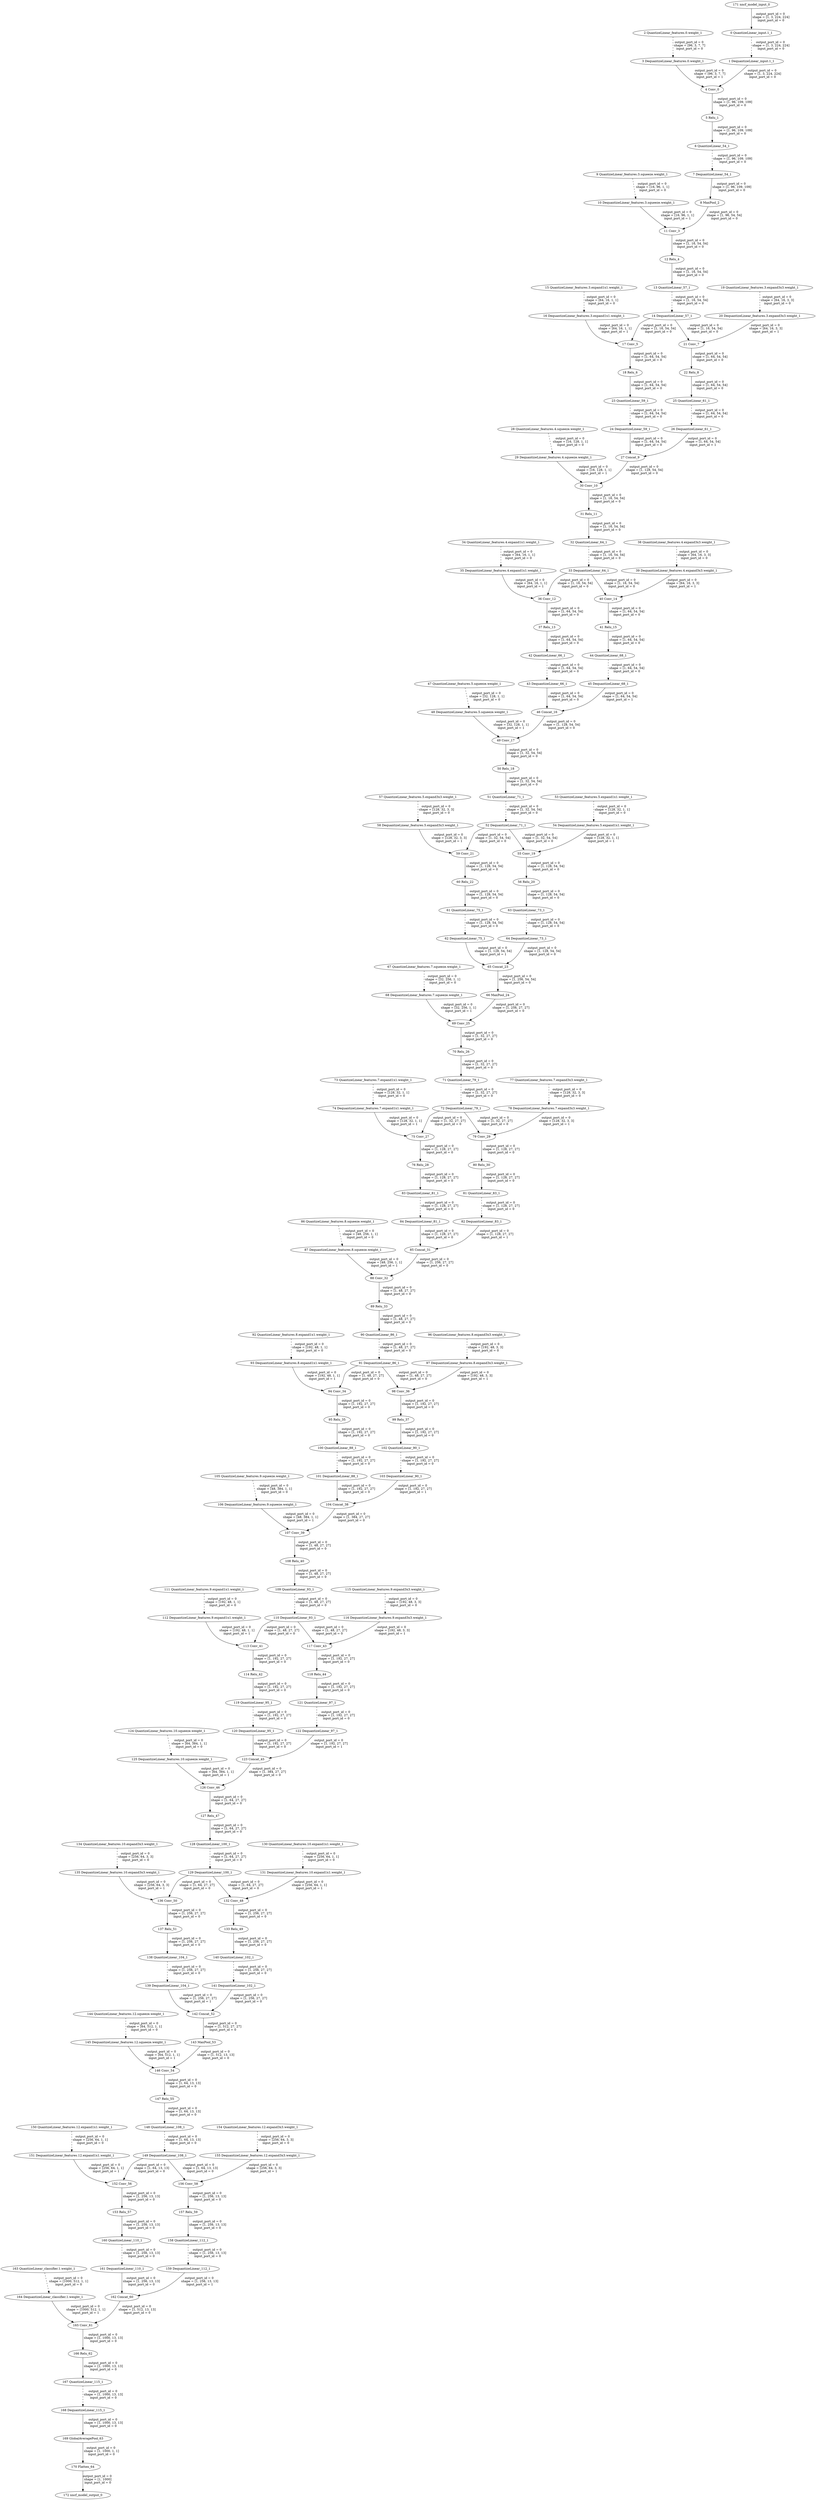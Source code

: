 strict digraph  {
"0 QuantizeLinear_input.1_1" [id=0, type=QuantizeLinear];
"1 DequantizeLinear_input.1_1" [id=1, type=DequantizeLinear];
"2 QuantizeLinear_features.0.weight_1" [id=2, type=QuantizeLinear];
"3 DequantizeLinear_features.0.weight_1" [id=3, type=DequantizeLinear];
"4 Conv_0" [id=4, type=Conv];
"5 Relu_1" [id=5, type=Relu];
"6 QuantizeLinear_54_1" [id=6, type=QuantizeLinear];
"7 DequantizeLinear_54_1" [id=7, type=DequantizeLinear];
"8 MaxPool_2" [id=8, type=MaxPool];
"9 QuantizeLinear_features.3.squeeze.weight_1" [id=9, type=QuantizeLinear];
"10 DequantizeLinear_features.3.squeeze.weight_1" [id=10, type=DequantizeLinear];
"11 Conv_3" [id=11, type=Conv];
"12 Relu_4" [id=12, type=Relu];
"13 QuantizeLinear_57_1" [id=13, type=QuantizeLinear];
"14 DequantizeLinear_57_1" [id=14, type=DequantizeLinear];
"15 QuantizeLinear_features.3.expand1x1.weight_1" [id=15, type=QuantizeLinear];
"16 DequantizeLinear_features.3.expand1x1.weight_1" [id=16, type=DequantizeLinear];
"17 Conv_5" [id=17, type=Conv];
"18 Relu_6" [id=18, type=Relu];
"19 QuantizeLinear_features.3.expand3x3.weight_1" [id=19, type=QuantizeLinear];
"20 DequantizeLinear_features.3.expand3x3.weight_1" [id=20, type=DequantizeLinear];
"21 Conv_7" [id=21, type=Conv];
"22 Relu_8" [id=22, type=Relu];
"23 QuantizeLinear_59_1" [id=23, type=QuantizeLinear];
"24 DequantizeLinear_59_1" [id=24, type=DequantizeLinear];
"25 QuantizeLinear_61_1" [id=25, type=QuantizeLinear];
"26 DequantizeLinear_61_1" [id=26, type=DequantizeLinear];
"27 Concat_9" [id=27, type=Concat];
"28 QuantizeLinear_features.4.squeeze.weight_1" [id=28, type=QuantizeLinear];
"29 DequantizeLinear_features.4.squeeze.weight_1" [id=29, type=DequantizeLinear];
"30 Conv_10" [id=30, type=Conv];
"31 Relu_11" [id=31, type=Relu];
"32 QuantizeLinear_64_1" [id=32, type=QuantizeLinear];
"33 DequantizeLinear_64_1" [id=33, type=DequantizeLinear];
"34 QuantizeLinear_features.4.expand1x1.weight_1" [id=34, type=QuantizeLinear];
"35 DequantizeLinear_features.4.expand1x1.weight_1" [id=35, type=DequantizeLinear];
"36 Conv_12" [id=36, type=Conv];
"37 Relu_13" [id=37, type=Relu];
"38 QuantizeLinear_features.4.expand3x3.weight_1" [id=38, type=QuantizeLinear];
"39 DequantizeLinear_features.4.expand3x3.weight_1" [id=39, type=DequantizeLinear];
"40 Conv_14" [id=40, type=Conv];
"41 Relu_15" [id=41, type=Relu];
"42 QuantizeLinear_66_1" [id=42, type=QuantizeLinear];
"43 DequantizeLinear_66_1" [id=43, type=DequantizeLinear];
"44 QuantizeLinear_68_1" [id=44, type=QuantizeLinear];
"45 DequantizeLinear_68_1" [id=45, type=DequantizeLinear];
"46 Concat_16" [id=46, type=Concat];
"47 QuantizeLinear_features.5.squeeze.weight_1" [id=47, type=QuantizeLinear];
"48 DequantizeLinear_features.5.squeeze.weight_1" [id=48, type=DequantizeLinear];
"49 Conv_17" [id=49, type=Conv];
"50 Relu_18" [id=50, type=Relu];
"51 QuantizeLinear_71_1" [id=51, type=QuantizeLinear];
"52 DequantizeLinear_71_1" [id=52, type=DequantizeLinear];
"53 QuantizeLinear_features.5.expand1x1.weight_1" [id=53, type=QuantizeLinear];
"54 DequantizeLinear_features.5.expand1x1.weight_1" [id=54, type=DequantizeLinear];
"55 Conv_19" [id=55, type=Conv];
"56 Relu_20" [id=56, type=Relu];
"57 QuantizeLinear_features.5.expand3x3.weight_1" [id=57, type=QuantizeLinear];
"58 DequantizeLinear_features.5.expand3x3.weight_1" [id=58, type=DequantizeLinear];
"59 Conv_21" [id=59, type=Conv];
"60 Relu_22" [id=60, type=Relu];
"61 QuantizeLinear_75_1" [id=61, type=QuantizeLinear];
"62 DequantizeLinear_75_1" [id=62, type=DequantizeLinear];
"63 QuantizeLinear_73_1" [id=63, type=QuantizeLinear];
"64 DequantizeLinear_73_1" [id=64, type=DequantizeLinear];
"65 Concat_23" [id=65, type=Concat];
"66 MaxPool_24" [id=66, type=MaxPool];
"67 QuantizeLinear_features.7.squeeze.weight_1" [id=67, type=QuantizeLinear];
"68 DequantizeLinear_features.7.squeeze.weight_1" [id=68, type=DequantizeLinear];
"69 Conv_25" [id=69, type=Conv];
"70 Relu_26" [id=70, type=Relu];
"71 QuantizeLinear_79_1" [id=71, type=QuantizeLinear];
"72 DequantizeLinear_79_1" [id=72, type=DequantizeLinear];
"73 QuantizeLinear_features.7.expand1x1.weight_1" [id=73, type=QuantizeLinear];
"74 DequantizeLinear_features.7.expand1x1.weight_1" [id=74, type=DequantizeLinear];
"75 Conv_27" [id=75, type=Conv];
"76 Relu_28" [id=76, type=Relu];
"77 QuantizeLinear_features.7.expand3x3.weight_1" [id=77, type=QuantizeLinear];
"78 DequantizeLinear_features.7.expand3x3.weight_1" [id=78, type=DequantizeLinear];
"79 Conv_29" [id=79, type=Conv];
"80 Relu_30" [id=80, type=Relu];
"81 QuantizeLinear_83_1" [id=81, type=QuantizeLinear];
"82 DequantizeLinear_83_1" [id=82, type=DequantizeLinear];
"83 QuantizeLinear_81_1" [id=83, type=QuantizeLinear];
"84 DequantizeLinear_81_1" [id=84, type=DequantizeLinear];
"85 Concat_31" [id=85, type=Concat];
"86 QuantizeLinear_features.8.squeeze.weight_1" [id=86, type=QuantizeLinear];
"87 DequantizeLinear_features.8.squeeze.weight_1" [id=87, type=DequantizeLinear];
"88 Conv_32" [id=88, type=Conv];
"89 Relu_33" [id=89, type=Relu];
"90 QuantizeLinear_86_1" [id=90, type=QuantizeLinear];
"91 DequantizeLinear_86_1" [id=91, type=DequantizeLinear];
"92 QuantizeLinear_features.8.expand1x1.weight_1" [id=92, type=QuantizeLinear];
"93 DequantizeLinear_features.8.expand1x1.weight_1" [id=93, type=DequantizeLinear];
"94 Conv_34" [id=94, type=Conv];
"95 Relu_35" [id=95, type=Relu];
"96 QuantizeLinear_features.8.expand3x3.weight_1" [id=96, type=QuantizeLinear];
"97 DequantizeLinear_features.8.expand3x3.weight_1" [id=97, type=DequantizeLinear];
"98 Conv_36" [id=98, type=Conv];
"99 Relu_37" [id=99, type=Relu];
"100 QuantizeLinear_88_1" [id=100, type=QuantizeLinear];
"101 DequantizeLinear_88_1" [id=101, type=DequantizeLinear];
"102 QuantizeLinear_90_1" [id=102, type=QuantizeLinear];
"103 DequantizeLinear_90_1" [id=103, type=DequantizeLinear];
"104 Concat_38" [id=104, type=Concat];
"105 QuantizeLinear_features.9.squeeze.weight_1" [id=105, type=QuantizeLinear];
"106 DequantizeLinear_features.9.squeeze.weight_1" [id=106, type=DequantizeLinear];
"107 Conv_39" [id=107, type=Conv];
"108 Relu_40" [id=108, type=Relu];
"109 QuantizeLinear_93_1" [id=109, type=QuantizeLinear];
"110 DequantizeLinear_93_1" [id=110, type=DequantizeLinear];
"111 QuantizeLinear_features.9.expand1x1.weight_1" [id=111, type=QuantizeLinear];
"112 DequantizeLinear_features.9.expand1x1.weight_1" [id=112, type=DequantizeLinear];
"113 Conv_41" [id=113, type=Conv];
"114 Relu_42" [id=114, type=Relu];
"115 QuantizeLinear_features.9.expand3x3.weight_1" [id=115, type=QuantizeLinear];
"116 DequantizeLinear_features.9.expand3x3.weight_1" [id=116, type=DequantizeLinear];
"117 Conv_43" [id=117, type=Conv];
"118 Relu_44" [id=118, type=Relu];
"119 QuantizeLinear_95_1" [id=119, type=QuantizeLinear];
"120 DequantizeLinear_95_1" [id=120, type=DequantizeLinear];
"121 QuantizeLinear_97_1" [id=121, type=QuantizeLinear];
"122 DequantizeLinear_97_1" [id=122, type=DequantizeLinear];
"123 Concat_45" [id=123, type=Concat];
"124 QuantizeLinear_features.10.squeeze.weight_1" [id=124, type=QuantizeLinear];
"125 DequantizeLinear_features.10.squeeze.weight_1" [id=125, type=DequantizeLinear];
"126 Conv_46" [id=126, type=Conv];
"127 Relu_47" [id=127, type=Relu];
"128 QuantizeLinear_100_1" [id=128, type=QuantizeLinear];
"129 DequantizeLinear_100_1" [id=129, type=DequantizeLinear];
"130 QuantizeLinear_features.10.expand1x1.weight_1" [id=130, type=QuantizeLinear];
"131 DequantizeLinear_features.10.expand1x1.weight_1" [id=131, type=DequantizeLinear];
"132 Conv_48" [id=132, type=Conv];
"133 Relu_49" [id=133, type=Relu];
"134 QuantizeLinear_features.10.expand3x3.weight_1" [id=134, type=QuantizeLinear];
"135 DequantizeLinear_features.10.expand3x3.weight_1" [id=135, type=DequantizeLinear];
"136 Conv_50" [id=136, type=Conv];
"137 Relu_51" [id=137, type=Relu];
"138 QuantizeLinear_104_1" [id=138, type=QuantizeLinear];
"139 DequantizeLinear_104_1" [id=139, type=DequantizeLinear];
"140 QuantizeLinear_102_1" [id=140, type=QuantizeLinear];
"141 DequantizeLinear_102_1" [id=141, type=DequantizeLinear];
"142 Concat_52" [id=142, type=Concat];
"143 MaxPool_53" [id=143, type=MaxPool];
"144 QuantizeLinear_features.12.squeeze.weight_1" [id=144, type=QuantizeLinear];
"145 DequantizeLinear_features.12.squeeze.weight_1" [id=145, type=DequantizeLinear];
"146 Conv_54" [id=146, type=Conv];
"147 Relu_55" [id=147, type=Relu];
"148 QuantizeLinear_108_1" [id=148, type=QuantizeLinear];
"149 DequantizeLinear_108_1" [id=149, type=DequantizeLinear];
"150 QuantizeLinear_features.12.expand1x1.weight_1" [id=150, type=QuantizeLinear];
"151 DequantizeLinear_features.12.expand1x1.weight_1" [id=151, type=DequantizeLinear];
"152 Conv_56" [id=152, type=Conv];
"153 Relu_57" [id=153, type=Relu];
"154 QuantizeLinear_features.12.expand3x3.weight_1" [id=154, type=QuantizeLinear];
"155 DequantizeLinear_features.12.expand3x3.weight_1" [id=155, type=DequantizeLinear];
"156 Conv_58" [id=156, type=Conv];
"157 Relu_59" [id=157, type=Relu];
"158 QuantizeLinear_112_1" [id=158, type=QuantizeLinear];
"159 DequantizeLinear_112_1" [id=159, type=DequantizeLinear];
"160 QuantizeLinear_110_1" [id=160, type=QuantizeLinear];
"161 DequantizeLinear_110_1" [id=161, type=DequantizeLinear];
"162 Concat_60" [id=162, type=Concat];
"163 QuantizeLinear_classifier.1.weight_1" [id=163, type=QuantizeLinear];
"164 DequantizeLinear_classifier.1.weight_1" [id=164, type=DequantizeLinear];
"165 Conv_61" [id=165, type=Conv];
"166 Relu_62" [id=166, type=Relu];
"167 QuantizeLinear_115_1" [id=167, type=QuantizeLinear];
"168 DequantizeLinear_115_1" [id=168, type=DequantizeLinear];
"169 GlobalAveragePool_63" [id=169, type=GlobalAveragePool];
"170 Flatten_64" [id=170, type=Flatten];
"171 nncf_model_input_0" [id=171, type=nncf_model_input];
"172 nncf_model_output_0" [id=172, type=nncf_model_output];
"0 QuantizeLinear_input.1_1" -> "1 DequantizeLinear_input.1_1"  [label="output_port_id = 0 \n shape = [1, 3, 224, 224] \n input_port_id = 0 \n ", style=dashed];
"1 DequantizeLinear_input.1_1" -> "4 Conv_0"  [label="output_port_id = 0 \n shape = [1, 3, 224, 224] \n input_port_id = 0 \n ", style=solid];
"2 QuantizeLinear_features.0.weight_1" -> "3 DequantizeLinear_features.0.weight_1"  [label="output_port_id = 0 \n shape = [96, 3, 7, 7] \n input_port_id = 0 \n ", style=dashed];
"3 DequantizeLinear_features.0.weight_1" -> "4 Conv_0"  [label="output_port_id = 0 \n shape = [96, 3, 7, 7] \n input_port_id = 1 \n ", style=solid];
"4 Conv_0" -> "5 Relu_1"  [label="output_port_id = 0 \n shape = [1, 96, 109, 109] \n input_port_id = 0 \n ", style=solid];
"5 Relu_1" -> "6 QuantizeLinear_54_1"  [label="output_port_id = 0 \n shape = [1, 96, 109, 109] \n input_port_id = 0 \n ", style=solid];
"6 QuantizeLinear_54_1" -> "7 DequantizeLinear_54_1"  [label="output_port_id = 0 \n shape = [1, 96, 109, 109] \n input_port_id = 0 \n ", style=dashed];
"7 DequantizeLinear_54_1" -> "8 MaxPool_2"  [label="output_port_id = 0 \n shape = [1, 96, 109, 109] \n input_port_id = 0 \n ", style=solid];
"8 MaxPool_2" -> "11 Conv_3"  [label="output_port_id = 0 \n shape = [1, 96, 54, 54] \n input_port_id = 0 \n ", style=solid];
"9 QuantizeLinear_features.3.squeeze.weight_1" -> "10 DequantizeLinear_features.3.squeeze.weight_1"  [label="output_port_id = 0 \n shape = [16, 96, 1, 1] \n input_port_id = 0 \n ", style=dashed];
"10 DequantizeLinear_features.3.squeeze.weight_1" -> "11 Conv_3"  [label="output_port_id = 0 \n shape = [16, 96, 1, 1] \n input_port_id = 1 \n ", style=solid];
"11 Conv_3" -> "12 Relu_4"  [label="output_port_id = 0 \n shape = [1, 16, 54, 54] \n input_port_id = 0 \n ", style=solid];
"12 Relu_4" -> "13 QuantizeLinear_57_1"  [label="output_port_id = 0 \n shape = [1, 16, 54, 54] \n input_port_id = 0 \n ", style=solid];
"13 QuantizeLinear_57_1" -> "14 DequantizeLinear_57_1"  [label="output_port_id = 0 \n shape = [1, 16, 54, 54] \n input_port_id = 0 \n ", style=dashed];
"14 DequantizeLinear_57_1" -> "17 Conv_5"  [label="output_port_id = 0 \n shape = [1, 16, 54, 54] \n input_port_id = 0 \n ", style=solid];
"14 DequantizeLinear_57_1" -> "21 Conv_7"  [label="output_port_id = 0 \n shape = [1, 16, 54, 54] \n input_port_id = 0 \n ", style=solid];
"15 QuantizeLinear_features.3.expand1x1.weight_1" -> "16 DequantizeLinear_features.3.expand1x1.weight_1"  [label="output_port_id = 0 \n shape = [64, 16, 1, 1] \n input_port_id = 0 \n ", style=dashed];
"16 DequantizeLinear_features.3.expand1x1.weight_1" -> "17 Conv_5"  [label="output_port_id = 0 \n shape = [64, 16, 1, 1] \n input_port_id = 1 \n ", style=solid];
"17 Conv_5" -> "18 Relu_6"  [label="output_port_id = 0 \n shape = [1, 64, 54, 54] \n input_port_id = 0 \n ", style=solid];
"18 Relu_6" -> "23 QuantizeLinear_59_1"  [label="output_port_id = 0 \n shape = [1, 64, 54, 54] \n input_port_id = 0 \n ", style=solid];
"19 QuantizeLinear_features.3.expand3x3.weight_1" -> "20 DequantizeLinear_features.3.expand3x3.weight_1"  [label="output_port_id = 0 \n shape = [64, 16, 3, 3] \n input_port_id = 0 \n ", style=dashed];
"20 DequantizeLinear_features.3.expand3x3.weight_1" -> "21 Conv_7"  [label="output_port_id = 0 \n shape = [64, 16, 3, 3] \n input_port_id = 1 \n ", style=solid];
"21 Conv_7" -> "22 Relu_8"  [label="output_port_id = 0 \n shape = [1, 64, 54, 54] \n input_port_id = 0 \n ", style=solid];
"22 Relu_8" -> "25 QuantizeLinear_61_1"  [label="output_port_id = 0 \n shape = [1, 64, 54, 54] \n input_port_id = 0 \n ", style=solid];
"23 QuantizeLinear_59_1" -> "24 DequantizeLinear_59_1"  [label="output_port_id = 0 \n shape = [1, 64, 54, 54] \n input_port_id = 0 \n ", style=dashed];
"24 DequantizeLinear_59_1" -> "27 Concat_9"  [label="output_port_id = 0 \n shape = [1, 64, 54, 54] \n input_port_id = 0 \n ", style=solid];
"25 QuantizeLinear_61_1" -> "26 DequantizeLinear_61_1"  [label="output_port_id = 0 \n shape = [1, 64, 54, 54] \n input_port_id = 0 \n ", style=dashed];
"26 DequantizeLinear_61_1" -> "27 Concat_9"  [label="output_port_id = 0 \n shape = [1, 64, 54, 54] \n input_port_id = 1 \n ", style=solid];
"27 Concat_9" -> "30 Conv_10"  [label="output_port_id = 0 \n shape = [1, 128, 54, 54] \n input_port_id = 0 \n ", style=solid];
"28 QuantizeLinear_features.4.squeeze.weight_1" -> "29 DequantizeLinear_features.4.squeeze.weight_1"  [label="output_port_id = 0 \n shape = [16, 128, 1, 1] \n input_port_id = 0 \n ", style=dashed];
"29 DequantizeLinear_features.4.squeeze.weight_1" -> "30 Conv_10"  [label="output_port_id = 0 \n shape = [16, 128, 1, 1] \n input_port_id = 1 \n ", style=solid];
"30 Conv_10" -> "31 Relu_11"  [label="output_port_id = 0 \n shape = [1, 16, 54, 54] \n input_port_id = 0 \n ", style=solid];
"31 Relu_11" -> "32 QuantizeLinear_64_1"  [label="output_port_id = 0 \n shape = [1, 16, 54, 54] \n input_port_id = 0 \n ", style=solid];
"32 QuantizeLinear_64_1" -> "33 DequantizeLinear_64_1"  [label="output_port_id = 0 \n shape = [1, 16, 54, 54] \n input_port_id = 0 \n ", style=dashed];
"33 DequantizeLinear_64_1" -> "36 Conv_12"  [label="output_port_id = 0 \n shape = [1, 16, 54, 54] \n input_port_id = 0 \n ", style=solid];
"33 DequantizeLinear_64_1" -> "40 Conv_14"  [label="output_port_id = 0 \n shape = [1, 16, 54, 54] \n input_port_id = 0 \n ", style=solid];
"34 QuantizeLinear_features.4.expand1x1.weight_1" -> "35 DequantizeLinear_features.4.expand1x1.weight_1"  [label="output_port_id = 0 \n shape = [64, 16, 1, 1] \n input_port_id = 0 \n ", style=dashed];
"35 DequantizeLinear_features.4.expand1x1.weight_1" -> "36 Conv_12"  [label="output_port_id = 0 \n shape = [64, 16, 1, 1] \n input_port_id = 1 \n ", style=solid];
"36 Conv_12" -> "37 Relu_13"  [label="output_port_id = 0 \n shape = [1, 64, 54, 54] \n input_port_id = 0 \n ", style=solid];
"37 Relu_13" -> "42 QuantizeLinear_66_1"  [label="output_port_id = 0 \n shape = [1, 64, 54, 54] \n input_port_id = 0 \n ", style=solid];
"38 QuantizeLinear_features.4.expand3x3.weight_1" -> "39 DequantizeLinear_features.4.expand3x3.weight_1"  [label="output_port_id = 0 \n shape = [64, 16, 3, 3] \n input_port_id = 0 \n ", style=dashed];
"39 DequantizeLinear_features.4.expand3x3.weight_1" -> "40 Conv_14"  [label="output_port_id = 0 \n shape = [64, 16, 3, 3] \n input_port_id = 1 \n ", style=solid];
"40 Conv_14" -> "41 Relu_15"  [label="output_port_id = 0 \n shape = [1, 64, 54, 54] \n input_port_id = 0 \n ", style=solid];
"41 Relu_15" -> "44 QuantizeLinear_68_1"  [label="output_port_id = 0 \n shape = [1, 64, 54, 54] \n input_port_id = 0 \n ", style=solid];
"42 QuantizeLinear_66_1" -> "43 DequantizeLinear_66_1"  [label="output_port_id = 0 \n shape = [1, 64, 54, 54] \n input_port_id = 0 \n ", style=dashed];
"43 DequantizeLinear_66_1" -> "46 Concat_16"  [label="output_port_id = 0 \n shape = [1, 64, 54, 54] \n input_port_id = 0 \n ", style=solid];
"44 QuantizeLinear_68_1" -> "45 DequantizeLinear_68_1"  [label="output_port_id = 0 \n shape = [1, 64, 54, 54] \n input_port_id = 0 \n ", style=dashed];
"45 DequantizeLinear_68_1" -> "46 Concat_16"  [label="output_port_id = 0 \n shape = [1, 64, 54, 54] \n input_port_id = 1 \n ", style=solid];
"46 Concat_16" -> "49 Conv_17"  [label="output_port_id = 0 \n shape = [1, 128, 54, 54] \n input_port_id = 0 \n ", style=solid];
"47 QuantizeLinear_features.5.squeeze.weight_1" -> "48 DequantizeLinear_features.5.squeeze.weight_1"  [label="output_port_id = 0 \n shape = [32, 128, 1, 1] \n input_port_id = 0 \n ", style=dashed];
"48 DequantizeLinear_features.5.squeeze.weight_1" -> "49 Conv_17"  [label="output_port_id = 0 \n shape = [32, 128, 1, 1] \n input_port_id = 1 \n ", style=solid];
"49 Conv_17" -> "50 Relu_18"  [label="output_port_id = 0 \n shape = [1, 32, 54, 54] \n input_port_id = 0 \n ", style=solid];
"50 Relu_18" -> "51 QuantizeLinear_71_1"  [label="output_port_id = 0 \n shape = [1, 32, 54, 54] \n input_port_id = 0 \n ", style=solid];
"51 QuantizeLinear_71_1" -> "52 DequantizeLinear_71_1"  [label="output_port_id = 0 \n shape = [1, 32, 54, 54] \n input_port_id = 0 \n ", style=dashed];
"52 DequantizeLinear_71_1" -> "55 Conv_19"  [label="output_port_id = 0 \n shape = [1, 32, 54, 54] \n input_port_id = 0 \n ", style=solid];
"52 DequantizeLinear_71_1" -> "59 Conv_21"  [label="output_port_id = 0 \n shape = [1, 32, 54, 54] \n input_port_id = 0 \n ", style=solid];
"53 QuantizeLinear_features.5.expand1x1.weight_1" -> "54 DequantizeLinear_features.5.expand1x1.weight_1"  [label="output_port_id = 0 \n shape = [128, 32, 1, 1] \n input_port_id = 0 \n ", style=dashed];
"54 DequantizeLinear_features.5.expand1x1.weight_1" -> "55 Conv_19"  [label="output_port_id = 0 \n shape = [128, 32, 1, 1] \n input_port_id = 1 \n ", style=solid];
"55 Conv_19" -> "56 Relu_20"  [label="output_port_id = 0 \n shape = [1, 128, 54, 54] \n input_port_id = 0 \n ", style=solid];
"56 Relu_20" -> "63 QuantizeLinear_73_1"  [label="output_port_id = 0 \n shape = [1, 128, 54, 54] \n input_port_id = 0 \n ", style=solid];
"57 QuantizeLinear_features.5.expand3x3.weight_1" -> "58 DequantizeLinear_features.5.expand3x3.weight_1"  [label="output_port_id = 0 \n shape = [128, 32, 3, 3] \n input_port_id = 0 \n ", style=dashed];
"58 DequantizeLinear_features.5.expand3x3.weight_1" -> "59 Conv_21"  [label="output_port_id = 0 \n shape = [128, 32, 3, 3] \n input_port_id = 1 \n ", style=solid];
"59 Conv_21" -> "60 Relu_22"  [label="output_port_id = 0 \n shape = [1, 128, 54, 54] \n input_port_id = 0 \n ", style=solid];
"60 Relu_22" -> "61 QuantizeLinear_75_1"  [label="output_port_id = 0 \n shape = [1, 128, 54, 54] \n input_port_id = 0 \n ", style=solid];
"61 QuantizeLinear_75_1" -> "62 DequantizeLinear_75_1"  [label="output_port_id = 0 \n shape = [1, 128, 54, 54] \n input_port_id = 0 \n ", style=dashed];
"62 DequantizeLinear_75_1" -> "65 Concat_23"  [label="output_port_id = 0 \n shape = [1, 128, 54, 54] \n input_port_id = 1 \n ", style=solid];
"63 QuantizeLinear_73_1" -> "64 DequantizeLinear_73_1"  [label="output_port_id = 0 \n shape = [1, 128, 54, 54] \n input_port_id = 0 \n ", style=dashed];
"64 DequantizeLinear_73_1" -> "65 Concat_23"  [label="output_port_id = 0 \n shape = [1, 128, 54, 54] \n input_port_id = 0 \n ", style=solid];
"65 Concat_23" -> "66 MaxPool_24"  [label="output_port_id = 0 \n shape = [1, 256, 54, 54] \n input_port_id = 0 \n ", style=solid];
"66 MaxPool_24" -> "69 Conv_25"  [label="output_port_id = 0 \n shape = [1, 256, 27, 27] \n input_port_id = 0 \n ", style=solid];
"67 QuantizeLinear_features.7.squeeze.weight_1" -> "68 DequantizeLinear_features.7.squeeze.weight_1"  [label="output_port_id = 0 \n shape = [32, 256, 1, 1] \n input_port_id = 0 \n ", style=dashed];
"68 DequantizeLinear_features.7.squeeze.weight_1" -> "69 Conv_25"  [label="output_port_id = 0 \n shape = [32, 256, 1, 1] \n input_port_id = 1 \n ", style=solid];
"69 Conv_25" -> "70 Relu_26"  [label="output_port_id = 0 \n shape = [1, 32, 27, 27] \n input_port_id = 0 \n ", style=solid];
"70 Relu_26" -> "71 QuantizeLinear_79_1"  [label="output_port_id = 0 \n shape = [1, 32, 27, 27] \n input_port_id = 0 \n ", style=solid];
"71 QuantizeLinear_79_1" -> "72 DequantizeLinear_79_1"  [label="output_port_id = 0 \n shape = [1, 32, 27, 27] \n input_port_id = 0 \n ", style=dashed];
"72 DequantizeLinear_79_1" -> "75 Conv_27"  [label="output_port_id = 0 \n shape = [1, 32, 27, 27] \n input_port_id = 0 \n ", style=solid];
"72 DequantizeLinear_79_1" -> "79 Conv_29"  [label="output_port_id = 0 \n shape = [1, 32, 27, 27] \n input_port_id = 0 \n ", style=solid];
"73 QuantizeLinear_features.7.expand1x1.weight_1" -> "74 DequantizeLinear_features.7.expand1x1.weight_1"  [label="output_port_id = 0 \n shape = [128, 32, 1, 1] \n input_port_id = 0 \n ", style=dashed];
"74 DequantizeLinear_features.7.expand1x1.weight_1" -> "75 Conv_27"  [label="output_port_id = 0 \n shape = [128, 32, 1, 1] \n input_port_id = 1 \n ", style=solid];
"75 Conv_27" -> "76 Relu_28"  [label="output_port_id = 0 \n shape = [1, 128, 27, 27] \n input_port_id = 0 \n ", style=solid];
"76 Relu_28" -> "83 QuantizeLinear_81_1"  [label="output_port_id = 0 \n shape = [1, 128, 27, 27] \n input_port_id = 0 \n ", style=solid];
"77 QuantizeLinear_features.7.expand3x3.weight_1" -> "78 DequantizeLinear_features.7.expand3x3.weight_1"  [label="output_port_id = 0 \n shape = [128, 32, 3, 3] \n input_port_id = 0 \n ", style=dashed];
"78 DequantizeLinear_features.7.expand3x3.weight_1" -> "79 Conv_29"  [label="output_port_id = 0 \n shape = [128, 32, 3, 3] \n input_port_id = 1 \n ", style=solid];
"79 Conv_29" -> "80 Relu_30"  [label="output_port_id = 0 \n shape = [1, 128, 27, 27] \n input_port_id = 0 \n ", style=solid];
"80 Relu_30" -> "81 QuantizeLinear_83_1"  [label="output_port_id = 0 \n shape = [1, 128, 27, 27] \n input_port_id = 0 \n ", style=solid];
"81 QuantizeLinear_83_1" -> "82 DequantizeLinear_83_1"  [label="output_port_id = 0 \n shape = [1, 128, 27, 27] \n input_port_id = 0 \n ", style=dashed];
"82 DequantizeLinear_83_1" -> "85 Concat_31"  [label="output_port_id = 0 \n shape = [1, 128, 27, 27] \n input_port_id = 1 \n ", style=solid];
"83 QuantizeLinear_81_1" -> "84 DequantizeLinear_81_1"  [label="output_port_id = 0 \n shape = [1, 128, 27, 27] \n input_port_id = 0 \n ", style=dashed];
"84 DequantizeLinear_81_1" -> "85 Concat_31"  [label="output_port_id = 0 \n shape = [1, 128, 27, 27] \n input_port_id = 0 \n ", style=solid];
"85 Concat_31" -> "88 Conv_32"  [label="output_port_id = 0 \n shape = [1, 256, 27, 27] \n input_port_id = 0 \n ", style=solid];
"86 QuantizeLinear_features.8.squeeze.weight_1" -> "87 DequantizeLinear_features.8.squeeze.weight_1"  [label="output_port_id = 0 \n shape = [48, 256, 1, 1] \n input_port_id = 0 \n ", style=dashed];
"87 DequantizeLinear_features.8.squeeze.weight_1" -> "88 Conv_32"  [label="output_port_id = 0 \n shape = [48, 256, 1, 1] \n input_port_id = 1 \n ", style=solid];
"88 Conv_32" -> "89 Relu_33"  [label="output_port_id = 0 \n shape = [1, 48, 27, 27] \n input_port_id = 0 \n ", style=solid];
"89 Relu_33" -> "90 QuantizeLinear_86_1"  [label="output_port_id = 0 \n shape = [1, 48, 27, 27] \n input_port_id = 0 \n ", style=solid];
"90 QuantizeLinear_86_1" -> "91 DequantizeLinear_86_1"  [label="output_port_id = 0 \n shape = [1, 48, 27, 27] \n input_port_id = 0 \n ", style=dashed];
"91 DequantizeLinear_86_1" -> "94 Conv_34"  [label="output_port_id = 0 \n shape = [1, 48, 27, 27] \n input_port_id = 0 \n ", style=solid];
"91 DequantizeLinear_86_1" -> "98 Conv_36"  [label="output_port_id = 0 \n shape = [1, 48, 27, 27] \n input_port_id = 0 \n ", style=solid];
"92 QuantizeLinear_features.8.expand1x1.weight_1" -> "93 DequantizeLinear_features.8.expand1x1.weight_1"  [label="output_port_id = 0 \n shape = [192, 48, 1, 1] \n input_port_id = 0 \n ", style=dashed];
"93 DequantizeLinear_features.8.expand1x1.weight_1" -> "94 Conv_34"  [label="output_port_id = 0 \n shape = [192, 48, 1, 1] \n input_port_id = 1 \n ", style=solid];
"94 Conv_34" -> "95 Relu_35"  [label="output_port_id = 0 \n shape = [1, 192, 27, 27] \n input_port_id = 0 \n ", style=solid];
"95 Relu_35" -> "100 QuantizeLinear_88_1"  [label="output_port_id = 0 \n shape = [1, 192, 27, 27] \n input_port_id = 0 \n ", style=solid];
"96 QuantizeLinear_features.8.expand3x3.weight_1" -> "97 DequantizeLinear_features.8.expand3x3.weight_1"  [label="output_port_id = 0 \n shape = [192, 48, 3, 3] \n input_port_id = 0 \n ", style=dashed];
"97 DequantizeLinear_features.8.expand3x3.weight_1" -> "98 Conv_36"  [label="output_port_id = 0 \n shape = [192, 48, 3, 3] \n input_port_id = 1 \n ", style=solid];
"98 Conv_36" -> "99 Relu_37"  [label="output_port_id = 0 \n shape = [1, 192, 27, 27] \n input_port_id = 0 \n ", style=solid];
"99 Relu_37" -> "102 QuantizeLinear_90_1"  [label="output_port_id = 0 \n shape = [1, 192, 27, 27] \n input_port_id = 0 \n ", style=solid];
"100 QuantizeLinear_88_1" -> "101 DequantizeLinear_88_1"  [label="output_port_id = 0 \n shape = [1, 192, 27, 27] \n input_port_id = 0 \n ", style=dashed];
"101 DequantizeLinear_88_1" -> "104 Concat_38"  [label="output_port_id = 0 \n shape = [1, 192, 27, 27] \n input_port_id = 0 \n ", style=solid];
"102 QuantizeLinear_90_1" -> "103 DequantizeLinear_90_1"  [label="output_port_id = 0 \n shape = [1, 192, 27, 27] \n input_port_id = 0 \n ", style=dashed];
"103 DequantizeLinear_90_1" -> "104 Concat_38"  [label="output_port_id = 0 \n shape = [1, 192, 27, 27] \n input_port_id = 1 \n ", style=solid];
"104 Concat_38" -> "107 Conv_39"  [label="output_port_id = 0 \n shape = [1, 384, 27, 27] \n input_port_id = 0 \n ", style=solid];
"105 QuantizeLinear_features.9.squeeze.weight_1" -> "106 DequantizeLinear_features.9.squeeze.weight_1"  [label="output_port_id = 0 \n shape = [48, 384, 1, 1] \n input_port_id = 0 \n ", style=dashed];
"106 DequantizeLinear_features.9.squeeze.weight_1" -> "107 Conv_39"  [label="output_port_id = 0 \n shape = [48, 384, 1, 1] \n input_port_id = 1 \n ", style=solid];
"107 Conv_39" -> "108 Relu_40"  [label="output_port_id = 0 \n shape = [1, 48, 27, 27] \n input_port_id = 0 \n ", style=solid];
"108 Relu_40" -> "109 QuantizeLinear_93_1"  [label="output_port_id = 0 \n shape = [1, 48, 27, 27] \n input_port_id = 0 \n ", style=solid];
"109 QuantizeLinear_93_1" -> "110 DequantizeLinear_93_1"  [label="output_port_id = 0 \n shape = [1, 48, 27, 27] \n input_port_id = 0 \n ", style=dashed];
"110 DequantizeLinear_93_1" -> "113 Conv_41"  [label="output_port_id = 0 \n shape = [1, 48, 27, 27] \n input_port_id = 0 \n ", style=solid];
"110 DequantizeLinear_93_1" -> "117 Conv_43"  [label="output_port_id = 0 \n shape = [1, 48, 27, 27] \n input_port_id = 0 \n ", style=solid];
"111 QuantizeLinear_features.9.expand1x1.weight_1" -> "112 DequantizeLinear_features.9.expand1x1.weight_1"  [label="output_port_id = 0 \n shape = [192, 48, 1, 1] \n input_port_id = 0 \n ", style=dashed];
"112 DequantizeLinear_features.9.expand1x1.weight_1" -> "113 Conv_41"  [label="output_port_id = 0 \n shape = [192, 48, 1, 1] \n input_port_id = 1 \n ", style=solid];
"113 Conv_41" -> "114 Relu_42"  [label="output_port_id = 0 \n shape = [1, 192, 27, 27] \n input_port_id = 0 \n ", style=solid];
"114 Relu_42" -> "119 QuantizeLinear_95_1"  [label="output_port_id = 0 \n shape = [1, 192, 27, 27] \n input_port_id = 0 \n ", style=solid];
"115 QuantizeLinear_features.9.expand3x3.weight_1" -> "116 DequantizeLinear_features.9.expand3x3.weight_1"  [label="output_port_id = 0 \n shape = [192, 48, 3, 3] \n input_port_id = 0 \n ", style=dashed];
"116 DequantizeLinear_features.9.expand3x3.weight_1" -> "117 Conv_43"  [label="output_port_id = 0 \n shape = [192, 48, 3, 3] \n input_port_id = 1 \n ", style=solid];
"117 Conv_43" -> "118 Relu_44"  [label="output_port_id = 0 \n shape = [1, 192, 27, 27] \n input_port_id = 0 \n ", style=solid];
"118 Relu_44" -> "121 QuantizeLinear_97_1"  [label="output_port_id = 0 \n shape = [1, 192, 27, 27] \n input_port_id = 0 \n ", style=solid];
"119 QuantizeLinear_95_1" -> "120 DequantizeLinear_95_1"  [label="output_port_id = 0 \n shape = [1, 192, 27, 27] \n input_port_id = 0 \n ", style=dashed];
"120 DequantizeLinear_95_1" -> "123 Concat_45"  [label="output_port_id = 0 \n shape = [1, 192, 27, 27] \n input_port_id = 0 \n ", style=solid];
"121 QuantizeLinear_97_1" -> "122 DequantizeLinear_97_1"  [label="output_port_id = 0 \n shape = [1, 192, 27, 27] \n input_port_id = 0 \n ", style=dashed];
"122 DequantizeLinear_97_1" -> "123 Concat_45"  [label="output_port_id = 0 \n shape = [1, 192, 27, 27] \n input_port_id = 1 \n ", style=solid];
"123 Concat_45" -> "126 Conv_46"  [label="output_port_id = 0 \n shape = [1, 384, 27, 27] \n input_port_id = 0 \n ", style=solid];
"124 QuantizeLinear_features.10.squeeze.weight_1" -> "125 DequantizeLinear_features.10.squeeze.weight_1"  [label="output_port_id = 0 \n shape = [64, 384, 1, 1] \n input_port_id = 0 \n ", style=dashed];
"125 DequantizeLinear_features.10.squeeze.weight_1" -> "126 Conv_46"  [label="output_port_id = 0 \n shape = [64, 384, 1, 1] \n input_port_id = 1 \n ", style=solid];
"126 Conv_46" -> "127 Relu_47"  [label="output_port_id = 0 \n shape = [1, 64, 27, 27] \n input_port_id = 0 \n ", style=solid];
"127 Relu_47" -> "128 QuantizeLinear_100_1"  [label="output_port_id = 0 \n shape = [1, 64, 27, 27] \n input_port_id = 0 \n ", style=solid];
"128 QuantizeLinear_100_1" -> "129 DequantizeLinear_100_1"  [label="output_port_id = 0 \n shape = [1, 64, 27, 27] \n input_port_id = 0 \n ", style=dashed];
"129 DequantizeLinear_100_1" -> "132 Conv_48"  [label="output_port_id = 0 \n shape = [1, 64, 27, 27] \n input_port_id = 0 \n ", style=solid];
"129 DequantizeLinear_100_1" -> "136 Conv_50"  [label="output_port_id = 0 \n shape = [1, 64, 27, 27] \n input_port_id = 0 \n ", style=solid];
"130 QuantizeLinear_features.10.expand1x1.weight_1" -> "131 DequantizeLinear_features.10.expand1x1.weight_1"  [label="output_port_id = 0 \n shape = [256, 64, 1, 1] \n input_port_id = 0 \n ", style=dashed];
"131 DequantizeLinear_features.10.expand1x1.weight_1" -> "132 Conv_48"  [label="output_port_id = 0 \n shape = [256, 64, 1, 1] \n input_port_id = 1 \n ", style=solid];
"132 Conv_48" -> "133 Relu_49"  [label="output_port_id = 0 \n shape = [1, 256, 27, 27] \n input_port_id = 0 \n ", style=solid];
"133 Relu_49" -> "140 QuantizeLinear_102_1"  [label="output_port_id = 0 \n shape = [1, 256, 27, 27] \n input_port_id = 0 \n ", style=solid];
"134 QuantizeLinear_features.10.expand3x3.weight_1" -> "135 DequantizeLinear_features.10.expand3x3.weight_1"  [label="output_port_id = 0 \n shape = [256, 64, 3, 3] \n input_port_id = 0 \n ", style=dashed];
"135 DequantizeLinear_features.10.expand3x3.weight_1" -> "136 Conv_50"  [label="output_port_id = 0 \n shape = [256, 64, 3, 3] \n input_port_id = 1 \n ", style=solid];
"136 Conv_50" -> "137 Relu_51"  [label="output_port_id = 0 \n shape = [1, 256, 27, 27] \n input_port_id = 0 \n ", style=solid];
"137 Relu_51" -> "138 QuantizeLinear_104_1"  [label="output_port_id = 0 \n shape = [1, 256, 27, 27] \n input_port_id = 0 \n ", style=solid];
"138 QuantizeLinear_104_1" -> "139 DequantizeLinear_104_1"  [label="output_port_id = 0 \n shape = [1, 256, 27, 27] \n input_port_id = 0 \n ", style=dashed];
"139 DequantizeLinear_104_1" -> "142 Concat_52"  [label="output_port_id = 0 \n shape = [1, 256, 27, 27] \n input_port_id = 1 \n ", style=solid];
"140 QuantizeLinear_102_1" -> "141 DequantizeLinear_102_1"  [label="output_port_id = 0 \n shape = [1, 256, 27, 27] \n input_port_id = 0 \n ", style=dashed];
"141 DequantizeLinear_102_1" -> "142 Concat_52"  [label="output_port_id = 0 \n shape = [1, 256, 27, 27] \n input_port_id = 0 \n ", style=solid];
"142 Concat_52" -> "143 MaxPool_53"  [label="output_port_id = 0 \n shape = [1, 512, 27, 27] \n input_port_id = 0 \n ", style=solid];
"143 MaxPool_53" -> "146 Conv_54"  [label="output_port_id = 0 \n shape = [1, 512, 13, 13] \n input_port_id = 0 \n ", style=solid];
"144 QuantizeLinear_features.12.squeeze.weight_1" -> "145 DequantizeLinear_features.12.squeeze.weight_1"  [label="output_port_id = 0 \n shape = [64, 512, 1, 1] \n input_port_id = 0 \n ", style=dashed];
"145 DequantizeLinear_features.12.squeeze.weight_1" -> "146 Conv_54"  [label="output_port_id = 0 \n shape = [64, 512, 1, 1] \n input_port_id = 1 \n ", style=solid];
"146 Conv_54" -> "147 Relu_55"  [label="output_port_id = 0 \n shape = [1, 64, 13, 13] \n input_port_id = 0 \n ", style=solid];
"147 Relu_55" -> "148 QuantizeLinear_108_1"  [label="output_port_id = 0 \n shape = [1, 64, 13, 13] \n input_port_id = 0 \n ", style=solid];
"148 QuantizeLinear_108_1" -> "149 DequantizeLinear_108_1"  [label="output_port_id = 0 \n shape = [1, 64, 13, 13] \n input_port_id = 0 \n ", style=dashed];
"149 DequantizeLinear_108_1" -> "152 Conv_56"  [label="output_port_id = 0 \n shape = [1, 64, 13, 13] \n input_port_id = 0 \n ", style=solid];
"149 DequantizeLinear_108_1" -> "156 Conv_58"  [label="output_port_id = 0 \n shape = [1, 64, 13, 13] \n input_port_id = 0 \n ", style=solid];
"150 QuantizeLinear_features.12.expand1x1.weight_1" -> "151 DequantizeLinear_features.12.expand1x1.weight_1"  [label="output_port_id = 0 \n shape = [256, 64, 1, 1] \n input_port_id = 0 \n ", style=dashed];
"151 DequantizeLinear_features.12.expand1x1.weight_1" -> "152 Conv_56"  [label="output_port_id = 0 \n shape = [256, 64, 1, 1] \n input_port_id = 1 \n ", style=solid];
"152 Conv_56" -> "153 Relu_57"  [label="output_port_id = 0 \n shape = [1, 256, 13, 13] \n input_port_id = 0 \n ", style=solid];
"153 Relu_57" -> "160 QuantizeLinear_110_1"  [label="output_port_id = 0 \n shape = [1, 256, 13, 13] \n input_port_id = 0 \n ", style=solid];
"154 QuantizeLinear_features.12.expand3x3.weight_1" -> "155 DequantizeLinear_features.12.expand3x3.weight_1"  [label="output_port_id = 0 \n shape = [256, 64, 3, 3] \n input_port_id = 0 \n ", style=dashed];
"155 DequantizeLinear_features.12.expand3x3.weight_1" -> "156 Conv_58"  [label="output_port_id = 0 \n shape = [256, 64, 3, 3] \n input_port_id = 1 \n ", style=solid];
"156 Conv_58" -> "157 Relu_59"  [label="output_port_id = 0 \n shape = [1, 256, 13, 13] \n input_port_id = 0 \n ", style=solid];
"157 Relu_59" -> "158 QuantizeLinear_112_1"  [label="output_port_id = 0 \n shape = [1, 256, 13, 13] \n input_port_id = 0 \n ", style=solid];
"158 QuantizeLinear_112_1" -> "159 DequantizeLinear_112_1"  [label="output_port_id = 0 \n shape = [1, 256, 13, 13] \n input_port_id = 0 \n ", style=dashed];
"159 DequantizeLinear_112_1" -> "162 Concat_60"  [label="output_port_id = 0 \n shape = [1, 256, 13, 13] \n input_port_id = 1 \n ", style=solid];
"160 QuantizeLinear_110_1" -> "161 DequantizeLinear_110_1"  [label="output_port_id = 0 \n shape = [1, 256, 13, 13] \n input_port_id = 0 \n ", style=dashed];
"161 DequantizeLinear_110_1" -> "162 Concat_60"  [label="output_port_id = 0 \n shape = [1, 256, 13, 13] \n input_port_id = 0 \n ", style=solid];
"162 Concat_60" -> "165 Conv_61"  [label="output_port_id = 0 \n shape = [1, 512, 13, 13] \n input_port_id = 0 \n ", style=solid];
"163 QuantizeLinear_classifier.1.weight_1" -> "164 DequantizeLinear_classifier.1.weight_1"  [label="output_port_id = 0 \n shape = [1000, 512, 1, 1] \n input_port_id = 0 \n ", style=dashed];
"164 DequantizeLinear_classifier.1.weight_1" -> "165 Conv_61"  [label="output_port_id = 0 \n shape = [1000, 512, 1, 1] \n input_port_id = 1 \n ", style=solid];
"165 Conv_61" -> "166 Relu_62"  [label="output_port_id = 0 \n shape = [1, 1000, 13, 13] \n input_port_id = 0 \n ", style=solid];
"166 Relu_62" -> "167 QuantizeLinear_115_1"  [label="output_port_id = 0 \n shape = [1, 1000, 13, 13] \n input_port_id = 0 \n ", style=solid];
"167 QuantizeLinear_115_1" -> "168 DequantizeLinear_115_1"  [label="output_port_id = 0 \n shape = [1, 1000, 13, 13] \n input_port_id = 0 \n ", style=dashed];
"168 DequantizeLinear_115_1" -> "169 GlobalAveragePool_63"  [label="output_port_id = 0 \n shape = [1, 1000, 13, 13] \n input_port_id = 0 \n ", style=solid];
"169 GlobalAveragePool_63" -> "170 Flatten_64"  [label="output_port_id = 0 \n shape = [1, 1000, 1, 1] \n input_port_id = 0 \n ", style=solid];
"170 Flatten_64" -> "172 nncf_model_output_0"  [label="output_port_id = 0 \n shape = [1, 1000] \n input_port_id = 0 \n ", style=solid];
"171 nncf_model_input_0" -> "0 QuantizeLinear_input.1_1"  [label="output_port_id = 0 \n shape = [1, 3, 224, 224] \n input_port_id = 0 \n ", style=solid];
}
